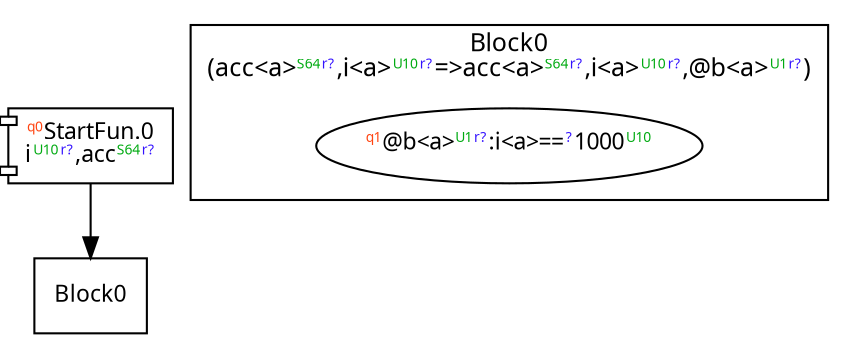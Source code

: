 digraph Program_ {
  graph [fontname = "Monaco", fontsize = 12, ranksep = 0.5];
  node [shape = box, fontname = "Monaco", fontsize = 11; colorscheme = pastel19];
  edge [fontname = "Monaco", fontsize = 11; colorscheme = pastel19];
  Jump0[label = <<font color="#ff4411" point-size="8"><sup>q0</sup></font>StartFun.0<br/>i<font color="#00aa11" point-size="8"><sup>U10</sup></font><font color="#3311ff" point-size="8"><sup>r?</sup></font>,acc<font color="#00aa11" point-size="8"><sup>S64</sup></font><font color="#3311ff" point-size="8"><sup>r?</sup></font>>; shape = component];
  Jump0 -> Block0;
  Block0 [label = "Block0"];
  subgraph cluster_dfg_Block0 {
    node [shape = oval];
    label = <Block0<br/>(acc&lt;a&gt;<font color="#00aa11" point-size="8"><sup>S64</sup></font><font color="#3311ff" point-size="8"><sup>r?</sup></font>,i&lt;a&gt;<font color="#00aa11" point-size="8"><sup>U10</sup></font><font color="#3311ff" point-size="8"><sup>r?</sup></font>=&gt;acc&lt;a&gt;<font color="#00aa11" point-size="8"><sup>S64</sup></font><font color="#3311ff" point-size="8"><sup>r?</sup></font>,i&lt;a&gt;<font color="#00aa11" point-size="8"><sup>U10</sup></font><font color="#3311ff" point-size="8"><sup>r?</sup></font>,@b&lt;a&gt;<font color="#00aa11" point-size="8"><sup>U1</sup></font><font color="#3311ff" point-size="8"><sup>r?</sup></font>)>;
    1 [label=<<font color="#ff4411" point-size="8"><sup>q1</sup></font>@b&lt;a&gt;<font color="#00aa11" point-size="8"><sup>U1</sup></font><font color="#3311ff" point-size="8"><sup>r?</sup></font>:i&lt;a&gt;==<font color="#3311ff" point-size="8"><sup>?</sup></font>1000<font color="#00aa11" point-size="8"><sup>U10</sup></font>>];
  }
}
